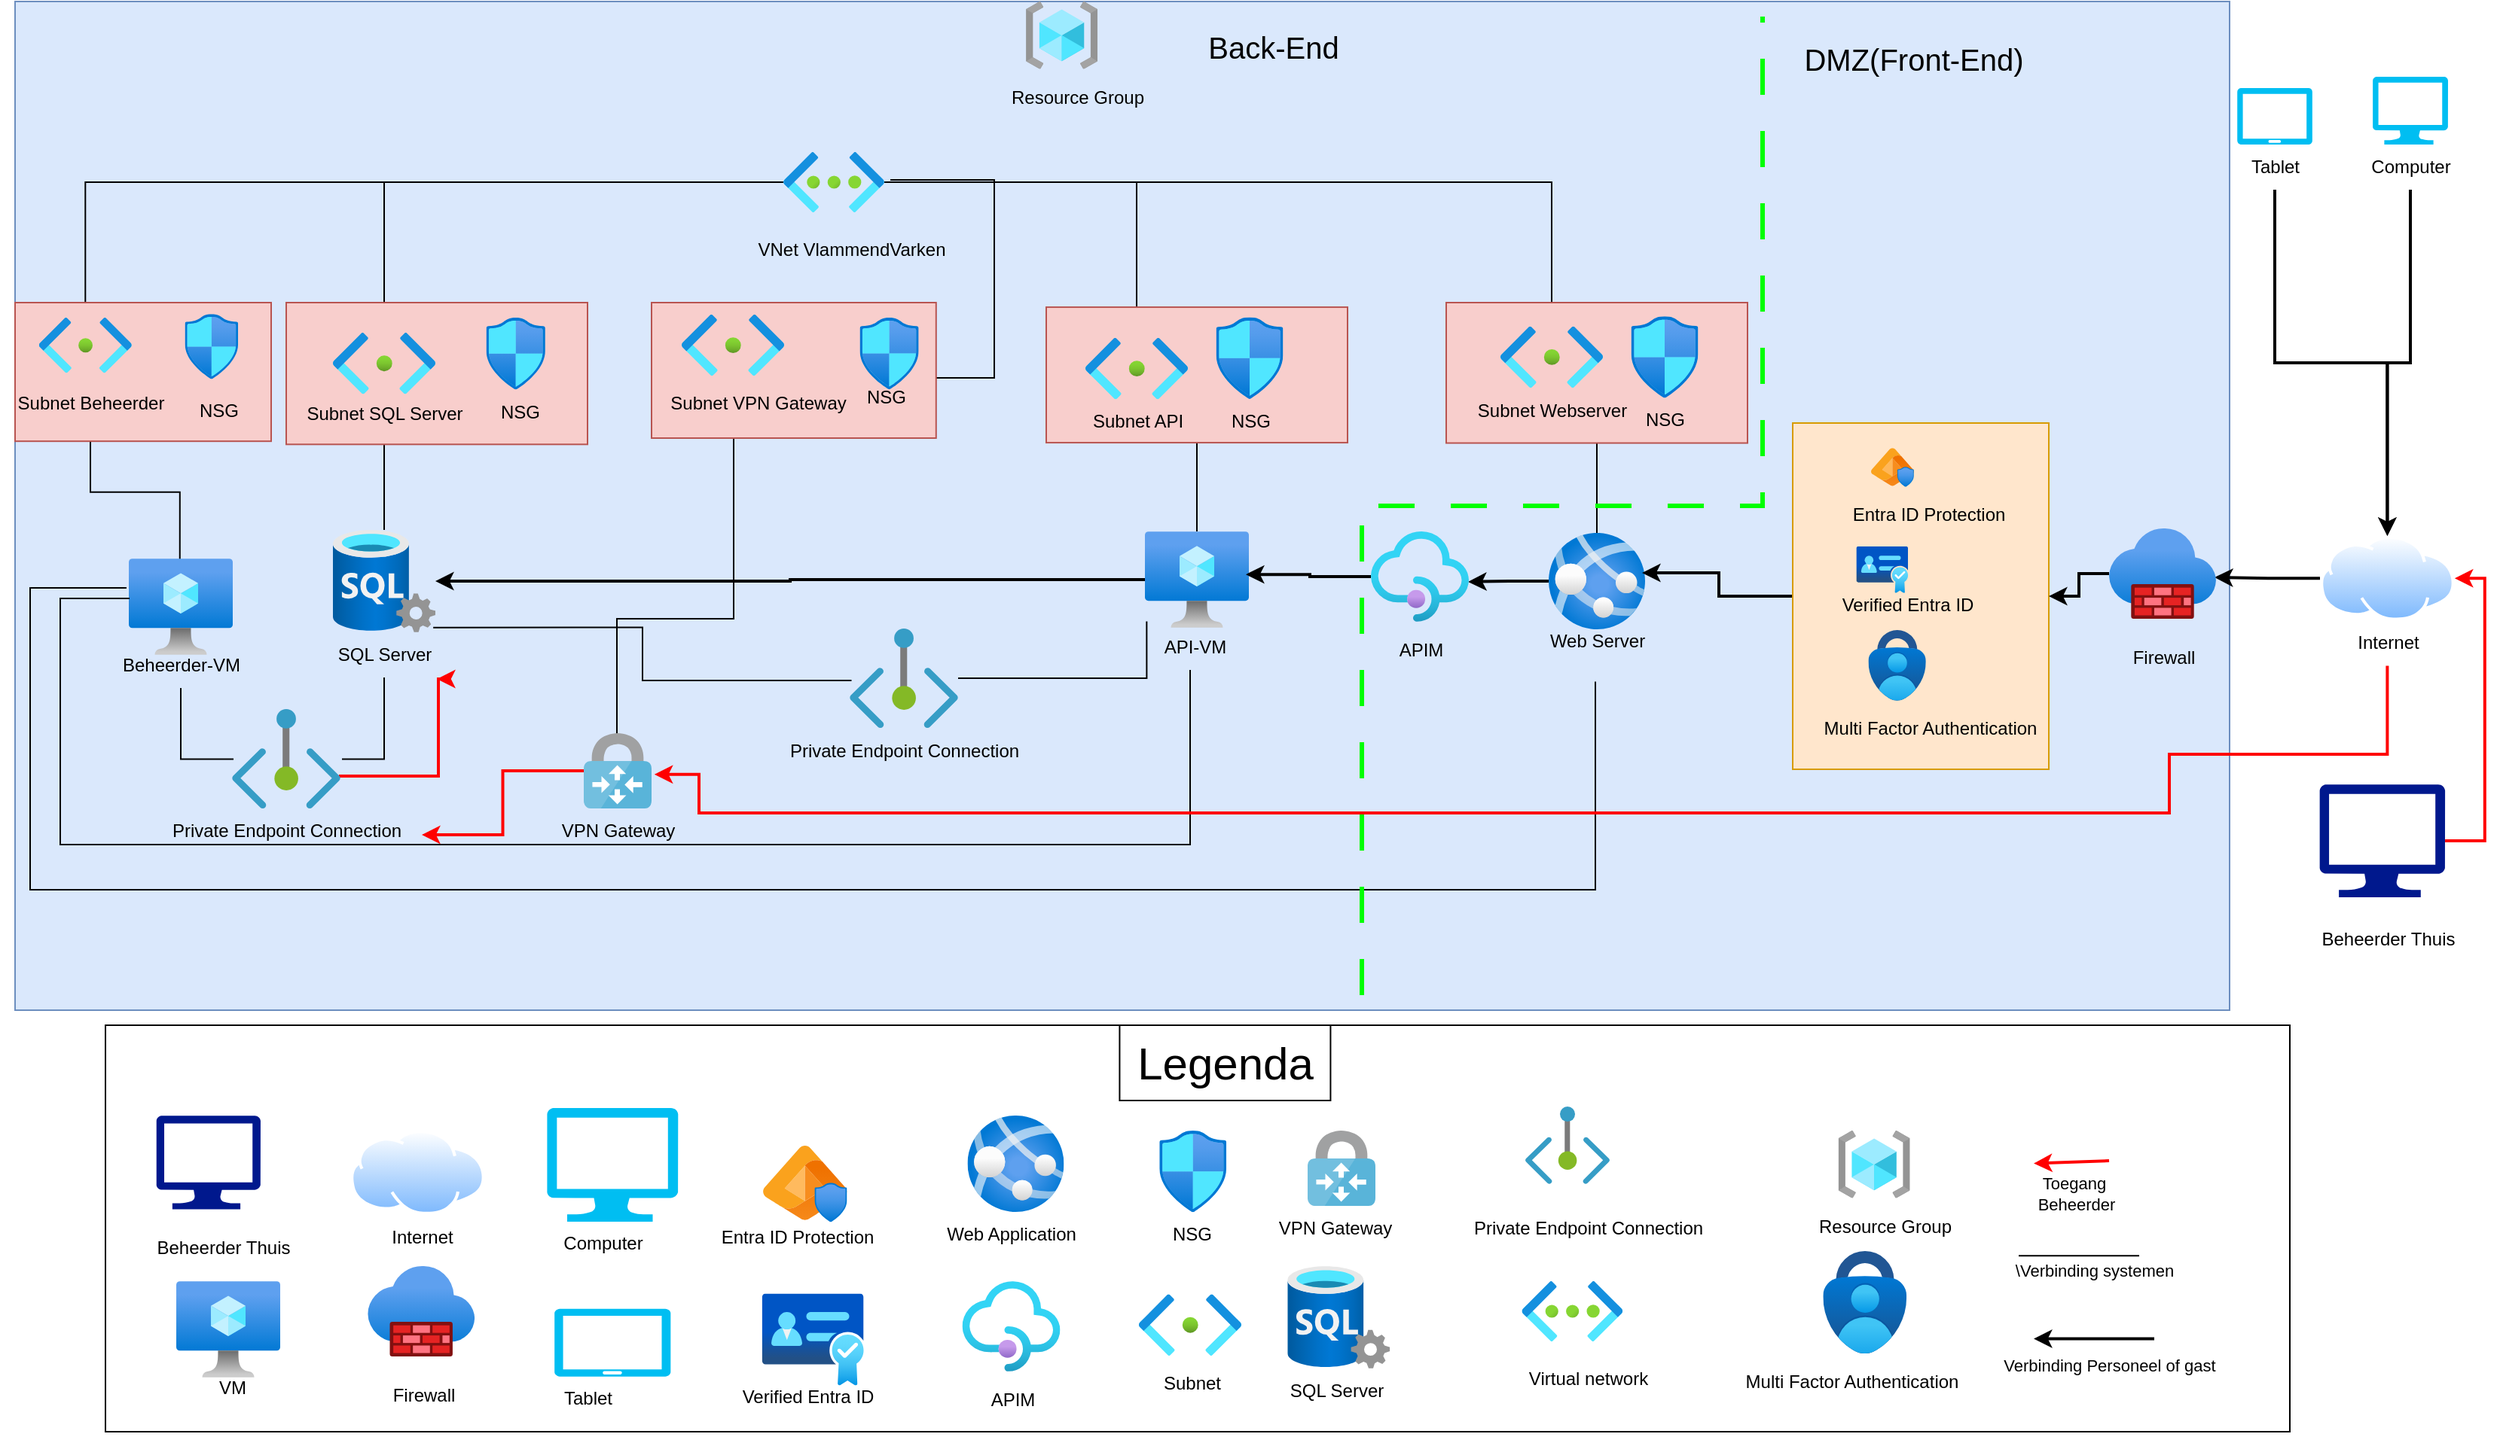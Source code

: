 <mxfile version="27.0.9">
  <diagram name="Pagina-1" id="cJoi7wfnVk4TJPtzrbIa">
    <mxGraphModel dx="3764" dy="1746" grid="1" gridSize="10" guides="1" tooltips="1" connect="1" arrows="1" fold="1" page="1" pageScale="1" pageWidth="827" pageHeight="1169" math="0" shadow="0">
      <root>
        <mxCell id="0" />
        <mxCell id="1" parent="0" />
        <mxCell id="V5TJ8pZlYPnshswrYm4_-91" value="" style="rounded=0;whiteSpace=wrap;html=1;fillColor=#dae8fc;strokeColor=#6c8ebf;" parent="1" vertex="1">
          <mxGeometry width="1470" height="670" as="geometry" />
        </mxCell>
        <mxCell id="V5TJ8pZlYPnshswrYm4_-22" value="" style="group" parent="1" vertex="1" connectable="0">
          <mxGeometry x="650" width="110" height="70" as="geometry" />
        </mxCell>
        <mxCell id="V5TJ8pZlYPnshswrYm4_-13" value="" style="image;aspect=fixed;html=1;points=[];align=center;fontSize=12;image=img/lib/azure2/general/Resource_Groups.svg;" parent="V5TJ8pZlYPnshswrYm4_-22" vertex="1">
          <mxGeometry x="21" width="47.6" height="44.8" as="geometry" />
        </mxCell>
        <mxCell id="V5TJ8pZlYPnshswrYm4_-21" value="Resource Group" style="text;html=1;align=center;verticalAlign=middle;resizable=0;points=[];autosize=1;strokeColor=none;fillColor=none;" parent="V5TJ8pZlYPnshswrYm4_-22" vertex="1">
          <mxGeometry y="49" width="110" height="30" as="geometry" />
        </mxCell>
        <mxCell id="V5TJ8pZlYPnshswrYm4_-51" value="" style="group" parent="1" vertex="1" connectable="0">
          <mxGeometry x="90" y="470" width="180" height="96" as="geometry" />
        </mxCell>
        <mxCell id="V5TJ8pZlYPnshswrYm4_-146" style="edgeStyle=orthogonalEdgeStyle;rounded=0;orthogonalLoop=1;jettySize=auto;html=1;exitX=0.986;exitY=0.674;exitDx=0;exitDy=0;exitPerimeter=0;strokeColor=#FF0000;strokeWidth=2;" parent="V5TJ8pZlYPnshswrYm4_-51" source="V5TJ8pZlYPnshswrYm4_-4" edge="1">
          <mxGeometry relative="1" as="geometry">
            <mxPoint x="190" y="-20" as="targetPoint" />
            <Array as="points">
              <mxPoint x="191" y="45" />
            </Array>
          </mxGeometry>
        </mxCell>
        <mxCell id="V5TJ8pZlYPnshswrYm4_-4" value="" style="image;aspect=fixed;html=1;points=[];align=center;fontSize=12;image=img/lib/azure2/networking/Private_Endpoint.svg;" parent="V5TJ8pZlYPnshswrYm4_-51" vertex="1">
          <mxGeometry x="54" width="72" height="66" as="geometry" />
        </mxCell>
        <mxCell id="V5TJ8pZlYPnshswrYm4_-46" value="Private Endpoint Connection" style="text;html=1;align=center;verticalAlign=middle;resizable=0;points=[];autosize=1;strokeColor=none;fillColor=none;" parent="V5TJ8pZlYPnshswrYm4_-51" vertex="1">
          <mxGeometry y="66" width="180" height="30" as="geometry" />
        </mxCell>
        <mxCell id="V5TJ8pZlYPnshswrYm4_-57" value="" style="group" parent="1" vertex="1" connectable="0">
          <mxGeometry x="1470" y="57.5" width="60" height="67.5" as="geometry" />
        </mxCell>
        <mxCell id="V5TJ8pZlYPnshswrYm4_-54" value="" style="verticalLabelPosition=bottom;html=1;verticalAlign=top;align=center;strokeColor=none;fillColor=#00BEF2;shape=mxgraph.azure.tablet;pointerEvents=1;" parent="V5TJ8pZlYPnshswrYm4_-57" vertex="1">
          <mxGeometry x="5" width="50" height="37.5" as="geometry" />
        </mxCell>
        <mxCell id="V5TJ8pZlYPnshswrYm4_-56" value="Tablet" style="text;html=1;align=center;verticalAlign=middle;resizable=0;points=[];autosize=1;strokeColor=none;fillColor=none;" parent="V5TJ8pZlYPnshswrYm4_-57" vertex="1">
          <mxGeometry y="37.5" width="60" height="30" as="geometry" />
        </mxCell>
        <mxCell id="V5TJ8pZlYPnshswrYm4_-59" value="" style="group" parent="1" vertex="1" connectable="0">
          <mxGeometry x="1550" y="50" width="80" height="75" as="geometry" />
        </mxCell>
        <mxCell id="V5TJ8pZlYPnshswrYm4_-53" value="" style="verticalLabelPosition=bottom;html=1;verticalAlign=top;align=center;strokeColor=none;fillColor=#00BEF2;shape=mxgraph.azure.computer;pointerEvents=1;" parent="V5TJ8pZlYPnshswrYm4_-59" vertex="1">
          <mxGeometry x="15" width="50" height="45" as="geometry" />
        </mxCell>
        <mxCell id="V5TJ8pZlYPnshswrYm4_-58" value="Computer" style="text;html=1;align=center;verticalAlign=middle;resizable=0;points=[];autosize=1;strokeColor=none;fillColor=none;" parent="V5TJ8pZlYPnshswrYm4_-59" vertex="1">
          <mxGeometry y="45" width="80" height="30" as="geometry" />
        </mxCell>
        <mxCell id="V5TJ8pZlYPnshswrYm4_-63" value="" style="group" parent="1" vertex="1" connectable="0">
          <mxGeometry x="1530" y="354.96" width="89.431" height="86.341" as="geometry" />
        </mxCell>
        <mxCell id="V5TJ8pZlYPnshswrYm4_-60" value="" style="image;aspect=fixed;perimeter=ellipsePerimeter;html=1;align=center;shadow=0;dashed=0;spacingTop=3;image=img/lib/active_directory/internet_cloud.svg;container=0;" parent="V5TJ8pZlYPnshswrYm4_-63" vertex="1">
          <mxGeometry width="89.431" height="56.341" as="geometry" />
        </mxCell>
        <mxCell id="V5TJ8pZlYPnshswrYm4_-61" value="Internet" style="text;html=1;align=center;verticalAlign=middle;resizable=0;points=[];autosize=1;strokeColor=none;fillColor=none;container=0;" parent="V5TJ8pZlYPnshswrYm4_-63" vertex="1">
          <mxGeometry x="14.72" y="56.341" width="60" height="30" as="geometry" />
        </mxCell>
        <mxCell id="V5TJ8pZlYPnshswrYm4_-64" style="edgeStyle=orthogonalEdgeStyle;rounded=0;orthogonalLoop=1;jettySize=auto;html=1;entryX=0.5;entryY=0;entryDx=0;entryDy=0;strokeWidth=2;" parent="1" source="V5TJ8pZlYPnshswrYm4_-56" target="V5TJ8pZlYPnshswrYm4_-60" edge="1">
          <mxGeometry relative="1" as="geometry" />
        </mxCell>
        <mxCell id="V5TJ8pZlYPnshswrYm4_-65" style="edgeStyle=orthogonalEdgeStyle;rounded=0;orthogonalLoop=1;jettySize=auto;html=1;entryX=0.5;entryY=0;entryDx=0;entryDy=0;strokeWidth=2;" parent="1" source="V5TJ8pZlYPnshswrYm4_-58" target="V5TJ8pZlYPnshswrYm4_-60" edge="1">
          <mxGeometry relative="1" as="geometry" />
        </mxCell>
        <mxCell id="V5TJ8pZlYPnshswrYm4_-73" style="edgeStyle=orthogonalEdgeStyle;rounded=0;orthogonalLoop=1;jettySize=auto;html=1;exitX=0;exitY=0.5;exitDx=0;exitDy=0;strokeWidth=2;entryX=0.986;entryY=0.542;entryDx=0;entryDy=0;entryPerimeter=0;" parent="1" source="V5TJ8pZlYPnshswrYm4_-60" target="V5TJ8pZlYPnshswrYm4_-1" edge="1">
          <mxGeometry relative="1" as="geometry">
            <mxPoint x="1450" y="381" as="targetPoint" />
          </mxGeometry>
        </mxCell>
        <mxCell id="V5TJ8pZlYPnshswrYm4_-26" value="" style="group" parent="1" vertex="1" connectable="0">
          <mxGeometry x="995" y="352.96" width="110" height="99" as="geometry" />
        </mxCell>
        <mxCell id="V5TJ8pZlYPnshswrYm4_-14" value="" style="image;aspect=fixed;html=1;points=[];align=center;fontSize=12;image=img/lib/azure2/app_services/App_Services.svg;" parent="V5TJ8pZlYPnshswrYm4_-26" vertex="1">
          <mxGeometry x="23" width="64" height="64" as="geometry" />
        </mxCell>
        <mxCell id="V5TJ8pZlYPnshswrYm4_-25" value="Web Server&lt;div&gt;&lt;br&gt;&lt;/div&gt;" style="text;html=1;align=center;verticalAlign=middle;resizable=0;points=[];autosize=1;strokeColor=none;fillColor=none;" parent="V5TJ8pZlYPnshswrYm4_-26" vertex="1">
          <mxGeometry x="10" y="59" width="90" height="40" as="geometry" />
        </mxCell>
        <mxCell id="V5TJ8pZlYPnshswrYm4_-68" style="edgeStyle=orthogonalEdgeStyle;rounded=0;orthogonalLoop=1;jettySize=auto;html=1;endArrow=none;startFill=0;exitX=0.5;exitY=1;exitDx=0;exitDy=0;" parent="1" source="V5TJ8pZlYPnshswrYm4_-112" target="V5TJ8pZlYPnshswrYm4_-14" edge="1">
          <mxGeometry relative="1" as="geometry" />
        </mxCell>
        <mxCell id="V5TJ8pZlYPnshswrYm4_-71" style="edgeStyle=orthogonalEdgeStyle;rounded=0;orthogonalLoop=1;jettySize=auto;html=1;strokeWidth=2;entryX=0.993;entryY=0.558;entryDx=0;entryDy=0;entryPerimeter=0;" parent="1" source="V5TJ8pZlYPnshswrYm4_-14" target="V5TJ8pZlYPnshswrYm4_-10" edge="1">
          <mxGeometry relative="1" as="geometry">
            <mxPoint x="1020" y="384" as="targetPoint" />
          </mxGeometry>
        </mxCell>
        <mxCell id="V5TJ8pZlYPnshswrYm4_-67" style="rounded=0;orthogonalLoop=1;jettySize=auto;html=1;edgeStyle=orthogonalEdgeStyle;endArrow=none;startFill=0;" parent="1" source="V5TJ8pZlYPnshswrYm4_-2" target="V5TJ8pZlYPnshswrYm4_-37" edge="1">
          <mxGeometry relative="1" as="geometry" />
        </mxCell>
        <mxCell id="V5TJ8pZlYPnshswrYm4_-30" value="" style="group" parent="1" vertex="1" connectable="0">
          <mxGeometry x="900" y="351.96" width="65" height="94" as="geometry" />
        </mxCell>
        <mxCell id="V5TJ8pZlYPnshswrYm4_-10" value="" style="image;aspect=fixed;html=1;points=[];align=center;fontSize=12;image=img/lib/azure2/app_services/API_Management_Services.svg;" parent="V5TJ8pZlYPnshswrYm4_-30" vertex="1">
          <mxGeometry width="65" height="60" as="geometry" />
        </mxCell>
        <mxCell id="V5TJ8pZlYPnshswrYm4_-29" value="APIM" style="text;html=1;align=center;verticalAlign=middle;resizable=0;points=[];autosize=1;strokeColor=none;fillColor=none;" parent="V5TJ8pZlYPnshswrYm4_-30" vertex="1">
          <mxGeometry x="7.5" y="64" width="50" height="30" as="geometry" />
        </mxCell>
        <mxCell id="V5TJ8pZlYPnshswrYm4_-24" value="" style="group" parent="1" vertex="1" connectable="0">
          <mxGeometry x="750" y="351.96" width="69" height="92" as="geometry" />
        </mxCell>
        <mxCell id="V5TJ8pZlYPnshswrYm4_-12" value="" style="image;aspect=fixed;html=1;points=[];align=center;fontSize=12;image=img/lib/azure2/compute/Virtual_Machine.svg;" parent="V5TJ8pZlYPnshswrYm4_-24" vertex="1">
          <mxGeometry width="69" height="64" as="geometry" />
        </mxCell>
        <mxCell id="V5TJ8pZlYPnshswrYm4_-23" value="API-VM" style="text;html=1;align=center;verticalAlign=middle;resizable=0;points=[];autosize=1;strokeColor=none;fillColor=none;" parent="V5TJ8pZlYPnshswrYm4_-24" vertex="1">
          <mxGeometry x="3" y="62" width="60" height="30" as="geometry" />
        </mxCell>
        <mxCell id="V5TJ8pZlYPnshswrYm4_-20" value="" style="group" parent="1" vertex="1" connectable="0">
          <mxGeometry x="480" y="100.0" width="150" height="80" as="geometry" />
        </mxCell>
        <mxCell id="V5TJ8pZlYPnshswrYm4_-2" value="" style="image;aspect=fixed;html=1;points=[];align=center;fontSize=12;image=img/lib/azure2/networking/Virtual_Networks.svg;" parent="V5TJ8pZlYPnshswrYm4_-20" vertex="1">
          <mxGeometry x="30" width="67" height="40" as="geometry" />
        </mxCell>
        <mxCell id="V5TJ8pZlYPnshswrYm4_-141" style="edgeStyle=orthogonalEdgeStyle;rounded=0;orthogonalLoop=1;jettySize=auto;html=1;exitX=1.06;exitY=0.462;exitDx=0;exitDy=0;exitPerimeter=0;endArrow=none;startFill=0;" parent="V5TJ8pZlYPnshswrYm4_-20" source="V5TJ8pZlYPnshswrYm4_-2" edge="1">
          <mxGeometry relative="1" as="geometry">
            <mxPoint x="130" y="150.0" as="targetPoint" />
            <Array as="points">
              <mxPoint x="170" y="19" />
              <mxPoint x="170" y="150" />
            </Array>
          </mxGeometry>
        </mxCell>
        <mxCell id="V5TJ8pZlYPnshswrYm4_-19" value="VNet VlammendVarken" style="text;html=1;align=center;verticalAlign=middle;resizable=0;points=[];autosize=1;strokeColor=none;fillColor=none;" parent="V5TJ8pZlYPnshswrYm4_-20" vertex="1">
          <mxGeometry y="50" width="150" height="30" as="geometry" />
        </mxCell>
        <mxCell id="V5TJ8pZlYPnshswrYm4_-66" style="edgeStyle=orthogonalEdgeStyle;rounded=0;orthogonalLoop=1;jettySize=auto;html=1;endArrow=none;startFill=0;entryX=0.5;entryY=0.063;entryDx=0;entryDy=0;entryPerimeter=0;" parent="1" source="V5TJ8pZlYPnshswrYm4_-2" target="V5TJ8pZlYPnshswrYm4_-3" edge="1">
          <mxGeometry relative="1" as="geometry" />
        </mxCell>
        <mxCell id="V5TJ8pZlYPnshswrYm4_-70" style="edgeStyle=orthogonalEdgeStyle;rounded=0;orthogonalLoop=1;jettySize=auto;html=1;endArrow=none;startFill=0;exitX=0.5;exitY=1;exitDx=0;exitDy=0;" parent="1" source="V5TJ8pZlYPnshswrYm4_-110" target="V5TJ8pZlYPnshswrYm4_-12" edge="1">
          <mxGeometry relative="1" as="geometry">
            <mxPoint x="720" y="310" as="sourcePoint" />
          </mxGeometry>
        </mxCell>
        <mxCell id="V5TJ8pZlYPnshswrYm4_-72" style="edgeStyle=orthogonalEdgeStyle;rounded=0;orthogonalLoop=1;jettySize=auto;html=1;entryX=0.971;entryY=0.447;entryDx=0;entryDy=0;entryPerimeter=0;strokeWidth=2;" parent="1" source="V5TJ8pZlYPnshswrYm4_-10" target="V5TJ8pZlYPnshswrYm4_-12" edge="1">
          <mxGeometry relative="1" as="geometry" />
        </mxCell>
        <mxCell id="V5TJ8pZlYPnshswrYm4_-80" style="edgeStyle=orthogonalEdgeStyle;rounded=0;orthogonalLoop=1;jettySize=auto;html=1;endArrow=none;startFill=0;" parent="1" source="V5TJ8pZlYPnshswrYm4_-2" target="V5TJ8pZlYPnshswrYm4_-77" edge="1">
          <mxGeometry relative="1" as="geometry" />
        </mxCell>
        <mxCell id="V5TJ8pZlYPnshswrYm4_-81" style="edgeStyle=orthogonalEdgeStyle;rounded=0;orthogonalLoop=1;jettySize=auto;html=1;endArrow=none;startFill=0;" parent="1" source="V5TJ8pZlYPnshswrYm4_-2" target="V5TJ8pZlYPnshswrYm4_-36" edge="1">
          <mxGeometry relative="1" as="geometry" />
        </mxCell>
        <mxCell id="V5TJ8pZlYPnshswrYm4_-82" value="" style="edgeStyle=orthogonalEdgeStyle;rounded=0;orthogonalLoop=1;jettySize=auto;html=1;entryX=0.491;entryY=0.022;entryDx=0;entryDy=0;entryPerimeter=0;endArrow=none;startFill=0;" parent="1" source="V5TJ8pZlYPnshswrYm4_-35" target="V5TJ8pZlYPnshswrYm4_-11" edge="1">
          <mxGeometry relative="1" as="geometry" />
        </mxCell>
        <mxCell id="V5TJ8pZlYPnshswrYm4_-83" value="" style="group" parent="1" vertex="1" connectable="0">
          <mxGeometry x="60" y="370.004" width="100" height="86.031" as="geometry" />
        </mxCell>
        <mxCell id="V5TJ8pZlYPnshswrYm4_-11" value="" style="image;aspect=fixed;html=1;points=[];align=center;fontSize=12;image=img/lib/azure2/compute/Virtual_Machine.svg;movable=1;resizable=1;rotatable=1;deletable=1;editable=1;locked=0;connectable=1;" parent="V5TJ8pZlYPnshswrYm4_-83" vertex="1">
          <mxGeometry x="15.5" width="69" height="64" as="geometry" />
        </mxCell>
        <mxCell id="V5TJ8pZlYPnshswrYm4_-27" value="Beheerder-VM" style="text;html=1;align=center;verticalAlign=middle;resizable=0;points=[];autosize=1;strokeColor=none;fillColor=none;" parent="V5TJ8pZlYPnshswrYm4_-83" vertex="1">
          <mxGeometry y="56.031" width="100" height="30" as="geometry" />
        </mxCell>
        <mxCell id="V5TJ8pZlYPnshswrYm4_-84" value="" style="edgeStyle=orthogonalEdgeStyle;rounded=0;orthogonalLoop=1;jettySize=auto;html=1;endArrow=none;startFill=0;exitX=0.5;exitY=0.97;exitDx=0;exitDy=0;exitPerimeter=0;" parent="1" source="V5TJ8pZlYPnshswrYm4_-77" target="V5TJ8pZlYPnshswrYm4_-41" edge="1">
          <mxGeometry relative="1" as="geometry" />
        </mxCell>
        <mxCell id="V5TJ8pZlYPnshswrYm4_-86" value="" style="group" parent="1" vertex="1" connectable="0">
          <mxGeometry x="200" y="350.96" width="90" height="98" as="geometry" />
        </mxCell>
        <mxCell id="V5TJ8pZlYPnshswrYm4_-41" value="" style="image;aspect=fixed;html=1;points=[];align=center;fontSize=12;image=img/lib/azure2/databases/SQL_Server.svg;" parent="V5TJ8pZlYPnshswrYm4_-86" vertex="1">
          <mxGeometry x="11" width="68" height="68" as="geometry" />
        </mxCell>
        <mxCell id="V5TJ8pZlYPnshswrYm4_-85" value="SQL Server" style="text;html=1;align=center;verticalAlign=middle;resizable=0;points=[];autosize=1;strokeColor=none;fillColor=none;" parent="V5TJ8pZlYPnshswrYm4_-86" vertex="1">
          <mxGeometry y="68" width="90" height="30" as="geometry" />
        </mxCell>
        <mxCell id="V5TJ8pZlYPnshswrYm4_-87" value="" style="edgeStyle=orthogonalEdgeStyle;rounded=0;orthogonalLoop=1;jettySize=auto;html=1;entryX=0.014;entryY=0.503;entryDx=0;entryDy=0;entryPerimeter=0;endArrow=none;startFill=0;" parent="1" source="V5TJ8pZlYPnshswrYm4_-27" target="V5TJ8pZlYPnshswrYm4_-4" edge="1">
          <mxGeometry relative="1" as="geometry" />
        </mxCell>
        <mxCell id="V5TJ8pZlYPnshswrYm4_-88" value="" style="edgeStyle=orthogonalEdgeStyle;rounded=0;orthogonalLoop=1;jettySize=auto;html=1;entryX=1.014;entryY=0.503;entryDx=0;entryDy=0;entryPerimeter=0;endArrow=none;startFill=0;" parent="1" source="V5TJ8pZlYPnshswrYm4_-85" target="V5TJ8pZlYPnshswrYm4_-4" edge="1">
          <mxGeometry relative="1" as="geometry" />
        </mxCell>
        <mxCell id="V5TJ8pZlYPnshswrYm4_-89" style="edgeStyle=orthogonalEdgeStyle;rounded=0;orthogonalLoop=1;jettySize=auto;html=1;exitX=0.007;exitY=0.414;exitDx=0;exitDy=0;exitPerimeter=0;endArrow=none;startFill=0;" parent="1" source="V5TJ8pZlYPnshswrYm4_-11" target="V5TJ8pZlYPnshswrYm4_-23" edge="1">
          <mxGeometry relative="1" as="geometry">
            <mxPoint x="74.189" y="352.962" as="sourcePoint" />
            <mxPoint x="600" y="410.75" as="targetPoint" />
            <Array as="points">
              <mxPoint x="30" y="397" />
              <mxPoint x="30" y="560" />
              <mxPoint x="780" y="560" />
            </Array>
          </mxGeometry>
        </mxCell>
        <mxCell id="V5TJ8pZlYPnshswrYm4_-90" style="edgeStyle=orthogonalEdgeStyle;rounded=0;orthogonalLoop=1;jettySize=auto;html=1;entryX=0.489;entryY=0.995;entryDx=0;entryDy=0;entryPerimeter=0;endArrow=none;startFill=0;exitX=-0.022;exitY=0.305;exitDx=0;exitDy=0;exitPerimeter=0;" parent="1" source="V5TJ8pZlYPnshswrYm4_-11" target="V5TJ8pZlYPnshswrYm4_-25" edge="1">
          <mxGeometry relative="1" as="geometry">
            <mxPoint x="70" y="350" as="sourcePoint" />
            <Array as="points">
              <mxPoint x="10" y="389" />
              <mxPoint x="10" y="590" />
              <mxPoint x="1049" y="590" />
            </Array>
          </mxGeometry>
        </mxCell>
        <mxCell id="V5TJ8pZlYPnshswrYm4_-34" value="" style="group" parent="1" vertex="1" connectable="0">
          <mxGeometry x="1390" y="350" width="80" height="105.96" as="geometry" />
        </mxCell>
        <mxCell id="V5TJ8pZlYPnshswrYm4_-1" value="" style="image;aspect=fixed;html=1;points=[];align=center;fontSize=12;image=img/lib/azure2/networking/Firewalls.svg;" parent="V5TJ8pZlYPnshswrYm4_-34" vertex="1">
          <mxGeometry width="71" height="60" as="geometry" />
        </mxCell>
        <mxCell id="V5TJ8pZlYPnshswrYm4_-33" value="Firewall" style="text;html=1;align=center;verticalAlign=middle;resizable=0;points=[];autosize=1;strokeColor=none;fillColor=none;" parent="V5TJ8pZlYPnshswrYm4_-34" vertex="1">
          <mxGeometry x="6.197" y="71.028" width="60" height="30" as="geometry" />
        </mxCell>
        <mxCell id="V5TJ8pZlYPnshswrYm4_-98" style="edgeStyle=orthogonalEdgeStyle;rounded=0;orthogonalLoop=1;jettySize=auto;html=1;strokeWidth=2;" parent="1" source="V5TJ8pZlYPnshswrYm4_-12" target="V5TJ8pZlYPnshswrYm4_-41" edge="1">
          <mxGeometry relative="1" as="geometry" />
        </mxCell>
        <mxCell id="V5TJ8pZlYPnshswrYm4_-99" style="edgeStyle=orthogonalEdgeStyle;rounded=0;orthogonalLoop=1;jettySize=auto;html=1;entryX=0.969;entryY=0.415;entryDx=0;entryDy=0;entryPerimeter=0;strokeWidth=2;exitX=0;exitY=0.5;exitDx=0;exitDy=0;" parent="1" source="V5TJ8pZlYPnshswrYm4_-75" target="V5TJ8pZlYPnshswrYm4_-14" edge="1">
          <mxGeometry relative="1" as="geometry" />
        </mxCell>
        <mxCell id="V5TJ8pZlYPnshswrYm4_-109" value="" style="rounded=0;whiteSpace=wrap;html=1;fillColor=#f8cecc;strokeColor=#b85450;" parent="1" vertex="1">
          <mxGeometry x="180" y="200" width="200" height="94.17" as="geometry" />
        </mxCell>
        <mxCell id="V5TJ8pZlYPnshswrYm4_-103" value="" style="group" parent="1" vertex="1" connectable="0">
          <mxGeometry x="310" y="210" width="50" height="74.17" as="geometry" />
        </mxCell>
        <mxCell id="V5TJ8pZlYPnshswrYm4_-104" value="" style="image;aspect=fixed;html=1;points=[];align=center;fontSize=12;image=img/lib/azure2/networking/Network_Security_Groups.svg;" parent="V5TJ8pZlYPnshswrYm4_-103" vertex="1">
          <mxGeometry x="2.697" width="39.313" height="47.737" as="geometry" />
        </mxCell>
        <mxCell id="V5TJ8pZlYPnshswrYm4_-105" value="NSG" style="text;html=1;align=center;verticalAlign=middle;resizable=0;points=[];autosize=1;strokeColor=none;fillColor=none;" parent="V5TJ8pZlYPnshswrYm4_-103" vertex="1">
          <mxGeometry y="47.734" width="50" height="30" as="geometry" />
        </mxCell>
        <mxCell id="V5TJ8pZlYPnshswrYm4_-79" value="" style="group" parent="1" vertex="1" connectable="0">
          <mxGeometry x="180" y="220" width="130" height="80.72" as="geometry" />
        </mxCell>
        <mxCell id="V5TJ8pZlYPnshswrYm4_-77" value="" style="image;aspect=fixed;html=1;points=[];align=center;fontSize=12;image=img/lib/azure2/networking/Subnet.svg;" parent="V5TJ8pZlYPnshswrYm4_-79" vertex="1">
          <mxGeometry x="31" width="68" height="40.72" as="geometry" />
        </mxCell>
        <mxCell id="V5TJ8pZlYPnshswrYm4_-78" value="Subnet SQL Server&lt;div&gt;&lt;br&gt;&lt;/div&gt;" style="text;html=1;align=center;verticalAlign=middle;resizable=0;points=[];autosize=1;strokeColor=none;fillColor=none;" parent="V5TJ8pZlYPnshswrYm4_-79" vertex="1">
          <mxGeometry y="40.72" width="130" height="40" as="geometry" />
        </mxCell>
        <mxCell id="V5TJ8pZlYPnshswrYm4_-115" value="" style="group" parent="1" vertex="1" connectable="0">
          <mxGeometry x="1160" y="282.5" width="175" height="230" as="geometry" />
        </mxCell>
        <mxCell id="cL_ENnGvwndegIb7k_6S-76" value="" style="group" parent="V5TJ8pZlYPnshswrYm4_-115" vertex="1" connectable="0">
          <mxGeometry x="20" y="-2.5" width="170" height="230" as="geometry" />
        </mxCell>
        <mxCell id="V5TJ8pZlYPnshswrYm4_-75" value="" style="rounded=0;whiteSpace=wrap;html=1;fillColor=#ffe6cc;strokeColor=#d79b00;" parent="cL_ENnGvwndegIb7k_6S-76" vertex="1">
          <mxGeometry width="170" height="230" as="geometry" />
        </mxCell>
        <mxCell id="V5TJ8pZlYPnshswrYm4_-48" value="" style="group" parent="cL_ENnGvwndegIb7k_6S-76" vertex="1" connectable="0">
          <mxGeometry x="21" y="81.902" width="110" height="39.554" as="geometry" />
        </mxCell>
        <mxCell id="V5TJ8pZlYPnshswrYm4_-15" value="" style="image;aspect=fixed;html=1;points=[];align=center;fontSize=12;image=img/lib/azure2/identity/Entra_Verified_ID.svg;" parent="V5TJ8pZlYPnshswrYm4_-48" vertex="1">
          <mxGeometry x="21" width="34.895" height="31.015" as="geometry" />
        </mxCell>
        <mxCell id="V5TJ8pZlYPnshswrYm4_-47" value="Verified Entra ID" style="text;html=1;align=center;verticalAlign=middle;resizable=0;points=[];autosize=1;strokeColor=none;fillColor=none;" parent="V5TJ8pZlYPnshswrYm4_-48" vertex="1">
          <mxGeometry y="24.159" width="110" height="30" as="geometry" />
        </mxCell>
        <mxCell id="V5TJ8pZlYPnshswrYm4_-18" value="" style="group" parent="cL_ENnGvwndegIb7k_6S-76" vertex="1" connectable="0">
          <mxGeometry x="30" y="16.585" width="100" height="44.624" as="geometry" />
        </mxCell>
        <mxCell id="V5TJ8pZlYPnshswrYm4_-16" value="" style="image;aspect=fixed;html=1;points=[];align=center;fontSize=12;image=img/lib/azure2/identity/Entra_ID_Protection.svg;" parent="V5TJ8pZlYPnshswrYm4_-18" vertex="1">
          <mxGeometry x="21.667" width="29.079" height="25.846" as="geometry" />
        </mxCell>
        <mxCell id="V5TJ8pZlYPnshswrYm4_-17" value="Entra ID Protection" style="text;html=1;align=center;verticalAlign=middle;resizable=0;points=[];autosize=1;strokeColor=none;fillColor=none;" parent="V5TJ8pZlYPnshswrYm4_-18" vertex="1">
          <mxGeometry y="29.749" width="120" height="30" as="geometry" />
        </mxCell>
        <mxCell id="cL_ENnGvwndegIb7k_6S-73" value="" style="group" parent="cL_ENnGvwndegIb7k_6S-76" vertex="1" connectable="0">
          <mxGeometry x="11" y="137.5" width="120" height="71.99" as="geometry" />
        </mxCell>
        <mxCell id="cL_ENnGvwndegIb7k_6S-74" value="" style="image;aspect=fixed;html=1;points=[];align=center;fontSize=12;image=img/lib/azure2/security/Multifactor_Authentication.svg;" parent="cL_ENnGvwndegIb7k_6S-73" vertex="1">
          <mxGeometry x="39.225" width="38.174" height="46.856" as="geometry" />
        </mxCell>
        <mxCell id="cL_ENnGvwndegIb7k_6S-75" value="Multi Factor Authentication" style="text;html=1;align=center;verticalAlign=middle;resizable=0;points=[];autosize=1;strokeColor=none;fillColor=none;" parent="cL_ENnGvwndegIb7k_6S-73" vertex="1">
          <mxGeometry y="50.814" width="160" height="30" as="geometry" />
        </mxCell>
        <mxCell id="V5TJ8pZlYPnshswrYm4_-120" value="" style="edgeStyle=orthogonalEdgeStyle;rounded=0;orthogonalLoop=1;jettySize=auto;html=1;entryX=1;entryY=0.5;entryDx=0;entryDy=0;strokeWidth=2;" parent="1" source="V5TJ8pZlYPnshswrYm4_-1" target="V5TJ8pZlYPnshswrYm4_-75" edge="1">
          <mxGeometry relative="1" as="geometry" />
        </mxCell>
        <mxCell id="V5TJ8pZlYPnshswrYm4_-123" value="" style="group" parent="1" vertex="1" connectable="0">
          <mxGeometry x="1519.72" y="520" width="110" height="118" as="geometry" />
        </mxCell>
        <mxCell id="V5TJ8pZlYPnshswrYm4_-121" value="" style="sketch=0;aspect=fixed;pointerEvents=1;shadow=0;dashed=0;html=1;strokeColor=none;labelPosition=center;verticalLabelPosition=bottom;verticalAlign=top;align=center;fillColor=#00188D;shape=mxgraph.azure.computer" parent="V5TJ8pZlYPnshswrYm4_-123" vertex="1">
          <mxGeometry x="10" width="83.33" height="75" as="geometry" />
        </mxCell>
        <mxCell id="V5TJ8pZlYPnshswrYm4_-122" value="Beheerder Thuis" style="text;html=1;align=center;verticalAlign=middle;resizable=0;points=[];autosize=1;strokeColor=none;fillColor=none;" parent="V5TJ8pZlYPnshswrYm4_-123" vertex="1">
          <mxGeometry y="88" width="110" height="30" as="geometry" />
        </mxCell>
        <mxCell id="V5TJ8pZlYPnshswrYm4_-137" value="" style="group" parent="1" vertex="1" connectable="0">
          <mxGeometry x="684.5" y="203.04" width="200" height="91.13" as="geometry" />
        </mxCell>
        <mxCell id="V5TJ8pZlYPnshswrYm4_-139" value="" style="group" parent="V5TJ8pZlYPnshswrYm4_-137" vertex="1" connectable="0">
          <mxGeometry width="200" height="91.13" as="geometry" />
        </mxCell>
        <mxCell id="V5TJ8pZlYPnshswrYm4_-110" value="" style="rounded=0;whiteSpace=wrap;html=1;fillColor=#f8cecc;strokeColor=#b85450;" parent="V5TJ8pZlYPnshswrYm4_-139" vertex="1">
          <mxGeometry width="200" height="90" as="geometry" />
        </mxCell>
        <mxCell id="V5TJ8pZlYPnshswrYm4_-40" value="" style="group" parent="V5TJ8pZlYPnshswrYm4_-139" vertex="1" connectable="0">
          <mxGeometry x="20" y="20.41" width="80" height="70.72" as="geometry" />
        </mxCell>
        <mxCell id="V5TJ8pZlYPnshswrYm4_-3" value="" style="image;aspect=fixed;html=1;points=[];align=center;fontSize=12;image=img/lib/azure2/networking/Subnet.svg;" parent="V5TJ8pZlYPnshswrYm4_-40" vertex="1">
          <mxGeometry x="6" width="68" height="40.72" as="geometry" />
        </mxCell>
        <mxCell id="V5TJ8pZlYPnshswrYm4_-39" value="Subnet API" style="text;html=1;align=center;verticalAlign=middle;resizable=0;points=[];autosize=1;strokeColor=none;fillColor=none;" parent="V5TJ8pZlYPnshswrYm4_-40" vertex="1">
          <mxGeometry y="40.72" width="80" height="30" as="geometry" />
        </mxCell>
        <mxCell id="V5TJ8pZlYPnshswrYm4_-100" value="" style="group" parent="V5TJ8pZlYPnshswrYm4_-139" vertex="1" connectable="0">
          <mxGeometry x="110" y="6.73" width="50" height="84.17" as="geometry" />
        </mxCell>
        <mxCell id="V5TJ8pZlYPnshswrYm4_-101" value="" style="image;aspect=fixed;html=1;points=[];align=center;fontSize=12;image=img/lib/azure2/networking/Network_Security_Groups.svg;" parent="V5TJ8pZlYPnshswrYm4_-100" vertex="1">
          <mxGeometry x="2.697" width="44.613" height="54.173" as="geometry" />
        </mxCell>
        <mxCell id="V5TJ8pZlYPnshswrYm4_-102" value="NSG" style="text;html=1;align=center;verticalAlign=middle;resizable=0;points=[];autosize=1;strokeColor=none;fillColor=none;" parent="V5TJ8pZlYPnshswrYm4_-100" vertex="1">
          <mxGeometry y="54.17" width="50" height="30" as="geometry" />
        </mxCell>
        <mxCell id="V5TJ8pZlYPnshswrYm4_-138" value="" style="group" parent="1" vertex="1" connectable="0">
          <mxGeometry x="950" y="200" width="200" height="93.28" as="geometry" />
        </mxCell>
        <mxCell id="V5TJ8pZlYPnshswrYm4_-112" value="" style="rounded=0;whiteSpace=wrap;html=1;fillColor=#f8cecc;strokeColor=#b85450;" parent="V5TJ8pZlYPnshswrYm4_-138" vertex="1">
          <mxGeometry width="200" height="93.28" as="geometry" />
        </mxCell>
        <mxCell id="V5TJ8pZlYPnshswrYm4_-45" value="" style="group" parent="V5TJ8pZlYPnshswrYm4_-138" vertex="1" connectable="0">
          <mxGeometry x="10" y="15.83" width="120" height="70.72" as="geometry" />
        </mxCell>
        <mxCell id="V5TJ8pZlYPnshswrYm4_-37" value="" style="image;aspect=fixed;html=1;points=[];align=center;fontSize=12;image=img/lib/azure2/networking/Subnet.svg;" parent="V5TJ8pZlYPnshswrYm4_-45" vertex="1">
          <mxGeometry x="26" width="68" height="40.72" as="geometry" />
        </mxCell>
        <mxCell id="V5TJ8pZlYPnshswrYm4_-44" value="Subnet Webserver" style="text;html=1;align=center;verticalAlign=middle;resizable=0;points=[];autosize=1;strokeColor=none;fillColor=none;" parent="V5TJ8pZlYPnshswrYm4_-45" vertex="1">
          <mxGeometry y="40.72" width="120" height="30" as="geometry" />
        </mxCell>
        <mxCell id="V5TJ8pZlYPnshswrYm4_-97" value="" style="group" parent="V5TJ8pZlYPnshswrYm4_-138" vertex="1" connectable="0">
          <mxGeometry x="120.0" y="9.11" width="50" height="84.17" as="geometry" />
        </mxCell>
        <mxCell id="V5TJ8pZlYPnshswrYm4_-5" value="" style="image;aspect=fixed;html=1;points=[];align=center;fontSize=12;image=img/lib/azure2/networking/Network_Security_Groups.svg;" parent="V5TJ8pZlYPnshswrYm4_-97" vertex="1">
          <mxGeometry x="2.697" width="44.613" height="54.173" as="geometry" />
        </mxCell>
        <mxCell id="V5TJ8pZlYPnshswrYm4_-95" value="NSG" style="text;html=1;align=center;verticalAlign=middle;resizable=0;points=[];autosize=1;strokeColor=none;fillColor=none;" parent="V5TJ8pZlYPnshswrYm4_-97" vertex="1">
          <mxGeometry y="54.17" width="50" height="30" as="geometry" />
        </mxCell>
        <mxCell id="V5TJ8pZlYPnshswrYm4_-142" style="edgeStyle=orthogonalEdgeStyle;rounded=0;orthogonalLoop=1;jettySize=auto;html=1;strokeWidth=2;strokeColor=#FF0000;entryX=1;entryY=0.5;entryDx=0;entryDy=0;exitX=1;exitY=0.5;exitDx=0;exitDy=0;exitPerimeter=0;" parent="1" source="V5TJ8pZlYPnshswrYm4_-121" target="V5TJ8pZlYPnshswrYm4_-60" edge="1">
          <mxGeometry relative="1" as="geometry" />
        </mxCell>
        <mxCell id="V5TJ8pZlYPnshswrYm4_-144" style="edgeStyle=orthogonalEdgeStyle;rounded=0;orthogonalLoop=1;jettySize=auto;html=1;strokeColor=#FF0000;strokeWidth=2;entryX=1.042;entryY=0.548;entryDx=0;entryDy=0;entryPerimeter=0;" parent="1" source="V5TJ8pZlYPnshswrYm4_-61" target="V5TJ8pZlYPnshswrYm4_-147" edge="1">
          <mxGeometry relative="1" as="geometry">
            <mxPoint x="1425" y="450" as="sourcePoint" />
            <mxPoint x="551" y="490" as="targetPoint" />
            <Array as="points">
              <mxPoint x="1575" y="500" />
              <mxPoint x="1430" y="500" />
              <mxPoint x="1430" y="539" />
              <mxPoint x="454" y="539" />
            </Array>
          </mxGeometry>
        </mxCell>
        <mxCell id="V5TJ8pZlYPnshswrYm4_-148" style="edgeStyle=orthogonalEdgeStyle;rounded=0;orthogonalLoop=1;jettySize=auto;html=1;entryX=0.489;entryY=0.03;entryDx=0;entryDy=0;entryPerimeter=0;endArrow=none;startFill=0;exitX=0.25;exitY=1;exitDx=0;exitDy=0;" parent="1" source="V5TJ8pZlYPnshswrYm4_-129" target="V5TJ8pZlYPnshswrYm4_-147" edge="1">
          <mxGeometry relative="1" as="geometry">
            <Array as="points">
              <mxPoint x="477" y="410" />
              <mxPoint x="400" y="410" />
            </Array>
          </mxGeometry>
        </mxCell>
        <mxCell id="V5TJ8pZlYPnshswrYm4_-149" style="edgeStyle=orthogonalEdgeStyle;rounded=0;orthogonalLoop=1;jettySize=auto;html=1;entryX=1;entryY=0.583;entryDx=0;entryDy=0;entryPerimeter=0;strokeColor=#FF0000;strokeWidth=2;" parent="1" source="V5TJ8pZlYPnshswrYm4_-147" target="V5TJ8pZlYPnshswrYm4_-46" edge="1">
          <mxGeometry relative="1" as="geometry" />
        </mxCell>
        <mxCell id="V5TJ8pZlYPnshswrYm4_-151" value="" style="group" parent="1" vertex="1" connectable="0">
          <mxGeometry x="350" y="486" width="100" height="80" as="geometry" />
        </mxCell>
        <mxCell id="V5TJ8pZlYPnshswrYm4_-147" value="" style="image;sketch=0;aspect=fixed;html=1;points=[];align=center;fontSize=12;image=img/lib/mscae/VPN_Gateway.svg;" parent="V5TJ8pZlYPnshswrYm4_-151" vertex="1">
          <mxGeometry x="27.5" width="45" height="50" as="geometry" />
        </mxCell>
        <mxCell id="V5TJ8pZlYPnshswrYm4_-150" value="VPN Gateway" style="text;html=1;align=center;verticalAlign=middle;resizable=0;points=[];autosize=1;strokeColor=none;fillColor=none;" parent="V5TJ8pZlYPnshswrYm4_-151" vertex="1">
          <mxGeometry y="50" width="100" height="30" as="geometry" />
        </mxCell>
        <mxCell id="V5TJ8pZlYPnshswrYm4_-155" value="" style="endArrow=none;html=1;rounded=0;strokeWidth=3;dashed=1;dashPattern=8 8;strokeColor=#00FF00;" parent="1" edge="1">
          <mxGeometry width="50" height="50" relative="1" as="geometry">
            <mxPoint x="894" y="660" as="sourcePoint" />
            <mxPoint x="1160" y="10" as="targetPoint" />
            <Array as="points">
              <mxPoint x="894" y="335" />
              <mxPoint x="1160" y="335" />
            </Array>
          </mxGeometry>
        </mxCell>
        <mxCell id="V5TJ8pZlYPnshswrYm4_-156" value="&lt;span style=&quot;font-size: 20px;&quot;&gt;Back-End&lt;/span&gt;" style="text;html=1;align=center;verticalAlign=middle;resizable=0;points=[];autosize=1;strokeColor=none;fillColor=none;" parent="1" vertex="1">
          <mxGeometry x="780" y="10" width="110" height="40" as="geometry" />
        </mxCell>
        <mxCell id="V5TJ8pZlYPnshswrYm4_-157" value="&lt;span style=&quot;font-size: 20px;&quot;&gt;DMZ(Front-End)&lt;/span&gt;" style="text;html=1;align=center;verticalAlign=middle;resizable=0;points=[];autosize=1;strokeColor=none;fillColor=none;" parent="1" vertex="1">
          <mxGeometry x="1175" y="17.5" width="170" height="40" as="geometry" />
        </mxCell>
        <mxCell id="mplnoZpnV6eMV_x-vPS2-1" value="" style="group" parent="1" vertex="1" connectable="0">
          <mxGeometry x="500" y="416.5" width="180" height="96" as="geometry" />
        </mxCell>
        <mxCell id="mplnoZpnV6eMV_x-vPS2-3" value="" style="image;aspect=fixed;html=1;points=[];align=center;fontSize=12;image=img/lib/azure2/networking/Private_Endpoint.svg;" parent="mplnoZpnV6eMV_x-vPS2-1" vertex="1">
          <mxGeometry x="54" width="72" height="66" as="geometry" />
        </mxCell>
        <mxCell id="mplnoZpnV6eMV_x-vPS2-4" value="Private Endpoint Connection" style="text;html=1;align=center;verticalAlign=middle;resizable=0;points=[];autosize=1;strokeColor=none;fillColor=none;" parent="mplnoZpnV6eMV_x-vPS2-1" vertex="1">
          <mxGeometry y="66" width="180" height="30" as="geometry" />
        </mxCell>
        <mxCell id="mplnoZpnV6eMV_x-vPS2-6" style="edgeStyle=orthogonalEdgeStyle;rounded=0;orthogonalLoop=1;jettySize=auto;html=1;entryX=0.979;entryY=0.954;entryDx=0;entryDy=0;entryPerimeter=0;endArrow=none;startFill=0;exitX=0.017;exitY=0.523;exitDx=0;exitDy=0;exitPerimeter=0;" parent="1" source="mplnoZpnV6eMV_x-vPS2-3" target="V5TJ8pZlYPnshswrYm4_-41" edge="1">
          <mxGeometry relative="1" as="geometry" />
        </mxCell>
        <mxCell id="mplnoZpnV6eMV_x-vPS2-7" style="edgeStyle=orthogonalEdgeStyle;rounded=0;orthogonalLoop=1;jettySize=auto;html=1;entryX=0.017;entryY=0.935;entryDx=0;entryDy=0;entryPerimeter=0;endArrow=none;startFill=0;" parent="1" source="mplnoZpnV6eMV_x-vPS2-3" target="V5TJ8pZlYPnshswrYm4_-12" edge="1">
          <mxGeometry relative="1" as="geometry" />
        </mxCell>
        <mxCell id="mplnoZpnV6eMV_x-vPS2-11" value="" style="group" parent="1" vertex="1" connectable="0">
          <mxGeometry x="-10" y="200" width="180" height="92.09" as="geometry" />
        </mxCell>
        <mxCell id="V5TJ8pZlYPnshswrYm4_-111" value="" style="rounded=0;whiteSpace=wrap;html=1;fillColor=#f8cecc;strokeColor=#b85450;" parent="mplnoZpnV6eMV_x-vPS2-11" vertex="1">
          <mxGeometry x="10" width="170" height="92.09" as="geometry" />
        </mxCell>
        <mxCell id="V5TJ8pZlYPnshswrYm4_-38" value="" style="group" parent="mplnoZpnV6eMV_x-vPS2-11" vertex="1" connectable="0">
          <mxGeometry y="9.996" width="120" height="72.362" as="geometry" />
        </mxCell>
        <mxCell id="V5TJ8pZlYPnshswrYm4_-35" value="Subnet Beheerder" style="text;html=1;align=center;verticalAlign=middle;resizable=0;points=[];autosize=1;strokeColor=none;fillColor=none;" parent="V5TJ8pZlYPnshswrYm4_-38" vertex="1">
          <mxGeometry y="41.666" width="120" height="30" as="geometry" />
        </mxCell>
        <mxCell id="V5TJ8pZlYPnshswrYm4_-36" value="" style="image;aspect=fixed;html=1;points=[];align=center;fontSize=12;image=img/lib/azure2/networking/Subnet.svg;" parent="V5TJ8pZlYPnshswrYm4_-38" vertex="1">
          <mxGeometry x="26" width="61.339" height="36.731" as="geometry" />
        </mxCell>
        <mxCell id="V5TJ8pZlYPnshswrYm4_-107" value="" style="image;aspect=fixed;html=1;points=[];align=center;fontSize=12;image=img/lib/azure2/networking/Network_Security_Groups.svg;" parent="mplnoZpnV6eMV_x-vPS2-11" vertex="1">
          <mxGeometry x="122.697" y="7.664" width="35.462" height="43.061" as="geometry" />
        </mxCell>
        <mxCell id="V5TJ8pZlYPnshswrYm4_-108" value="NSG" style="text;html=1;align=center;verticalAlign=middle;resizable=0;points=[];autosize=1;strokeColor=none;fillColor=none;" parent="mplnoZpnV6eMV_x-vPS2-11" vertex="1">
          <mxGeometry x="120" y="56.506" width="50" height="30" as="geometry" />
        </mxCell>
        <mxCell id="V5TJ8pZlYPnshswrYm4_-129" value="" style="rounded=0;whiteSpace=wrap;html=1;fillColor=#f8cecc;strokeColor=#b85450;" parent="1" vertex="1">
          <mxGeometry x="422.5" y="200" width="188.889" height="90" as="geometry" />
        </mxCell>
        <mxCell id="V5TJ8pZlYPnshswrYm4_-130" value="" style="group" parent="1" vertex="1" connectable="0">
          <mxGeometry x="552.501" y="200.0" width="55.556" height="74.17" as="geometry" />
        </mxCell>
        <mxCell id="V5TJ8pZlYPnshswrYm4_-131" value="" style="image;aspect=fixed;html=1;points=[];align=center;fontSize=12;image=img/lib/azure2/networking/Network_Security_Groups.svg;" parent="V5TJ8pZlYPnshswrYm4_-130" vertex="1">
          <mxGeometry x="8.18" y="10" width="39.2" height="47.6" as="geometry" />
        </mxCell>
        <mxCell id="V5TJ8pZlYPnshswrYm4_-132" value="NSG" style="text;html=1;align=center;verticalAlign=middle;resizable=0;points=[];autosize=1;strokeColor=none;fillColor=none;" parent="V5TJ8pZlYPnshswrYm4_-130" vertex="1">
          <mxGeometry y="47.734" width="50" height="30" as="geometry" />
        </mxCell>
        <mxCell id="V5TJ8pZlYPnshswrYm4_-134" value="Subnet VPN Gateway" style="text;html=1;align=center;verticalAlign=middle;resizable=0;points=[];autosize=1;strokeColor=none;fillColor=none;" parent="1" vertex="1">
          <mxGeometry x="422.504" y="252.08" width="140" height="30" as="geometry" />
        </mxCell>
        <mxCell id="V5TJ8pZlYPnshswrYm4_-135" value="" style="image;aspect=fixed;html=1;points=[];align=center;fontSize=12;image=img/lib/azure2/networking/Subnet.svg;" parent="1" vertex="1">
          <mxGeometry x="442.504" y="207.91" width="68" height="40.72" as="geometry" />
        </mxCell>
        <mxCell id="x1OhzLyurRD70b-yP-LV-7" value="" style="group" vertex="1" connectable="0" parent="1">
          <mxGeometry x="60" y="680" width="1450" height="276.03" as="geometry" />
        </mxCell>
        <mxCell id="V5TJ8pZlYPnshswrYm4_-158" value="" style="rounded=0;whiteSpace=wrap;html=1;" parent="x1OhzLyurRD70b-yP-LV-7" vertex="1">
          <mxGeometry width="1450" height="270" as="geometry" />
        </mxCell>
        <mxCell id="V5TJ8pZlYPnshswrYm4_-159" value="Legenda" style="text;html=1;align=center;verticalAlign=middle;resizable=0;points=[];autosize=1;fontSize=30;strokeColor=default;" parent="x1OhzLyurRD70b-yP-LV-7" vertex="1">
          <mxGeometry x="673.21" width="140" height="50" as="geometry" />
        </mxCell>
        <mxCell id="cL_ENnGvwndegIb7k_6S-1" value="" style="group" parent="x1OhzLyurRD70b-yP-LV-7" vertex="1" connectable="0">
          <mxGeometry x="23.214" y="60" width="116.071" height="98" as="geometry" />
        </mxCell>
        <mxCell id="cL_ENnGvwndegIb7k_6S-2" value="" style="sketch=0;aspect=fixed;pointerEvents=1;shadow=0;dashed=0;html=1;strokeColor=none;labelPosition=center;verticalLabelPosition=bottom;verticalAlign=top;align=center;fillColor=#00188D;shape=mxgraph.azure.computer" parent="cL_ENnGvwndegIb7k_6S-1" vertex="1">
          <mxGeometry x="10.552" width="69.206" height="62.288" as="geometry" />
        </mxCell>
        <mxCell id="cL_ENnGvwndegIb7k_6S-3" value="Beheerder Thuis" style="text;html=1;align=center;verticalAlign=middle;resizable=0;points=[];autosize=1;strokeColor=none;fillColor=none;" parent="cL_ENnGvwndegIb7k_6S-1" vertex="1">
          <mxGeometry y="73.085" width="110" height="30" as="geometry" />
        </mxCell>
        <mxCell id="cL_ENnGvwndegIb7k_6S-4" value="" style="group" parent="x1OhzLyurRD70b-yP-LV-7" vertex="1" connectable="0">
          <mxGeometry x="29.018" y="170" width="116.071" height="86.031" as="geometry" />
        </mxCell>
        <mxCell id="cL_ENnGvwndegIb7k_6S-5" value="" style="image;aspect=fixed;html=1;points=[];align=center;fontSize=12;image=img/lib/azure2/compute/Virtual_Machine.svg;movable=1;resizable=1;rotatable=1;deletable=1;editable=1;locked=0;connectable=1;" parent="cL_ENnGvwndegIb7k_6S-4" vertex="1">
          <mxGeometry x="17.991" width="69" height="64" as="geometry" />
        </mxCell>
        <mxCell id="cL_ENnGvwndegIb7k_6S-6" value="VM" style="text;html=1;align=center;verticalAlign=middle;resizable=0;points=[];autosize=1;strokeColor=none;fillColor=none;" parent="cL_ENnGvwndegIb7k_6S-4" vertex="1">
          <mxGeometry x="34.821" y="56.031" width="40" height="30" as="geometry" />
        </mxCell>
        <mxCell id="cL_ENnGvwndegIb7k_6S-7" value="" style="group" parent="x1OhzLyurRD70b-yP-LV-7" vertex="1" connectable="0">
          <mxGeometry x="162.5" y="69.62" width="103.804" height="86.341" as="geometry" />
        </mxCell>
        <mxCell id="cL_ENnGvwndegIb7k_6S-8" value="" style="image;aspect=fixed;perimeter=ellipsePerimeter;html=1;align=center;shadow=0;dashed=0;spacingTop=3;image=img/lib/active_directory/internet_cloud.svg;container=0;" parent="cL_ENnGvwndegIb7k_6S-7" vertex="1">
          <mxGeometry width="89.431" height="56.341" as="geometry" />
        </mxCell>
        <mxCell id="cL_ENnGvwndegIb7k_6S-9" value="Internet" style="text;html=1;align=center;verticalAlign=middle;resizable=0;points=[];autosize=1;strokeColor=none;fillColor=none;container=0;" parent="cL_ENnGvwndegIb7k_6S-7" vertex="1">
          <mxGeometry x="17.086" y="56.341" width="60" height="30" as="geometry" />
        </mxCell>
        <mxCell id="cL_ENnGvwndegIb7k_6S-10" value="" style="group" parent="x1OhzLyurRD70b-yP-LV-7" vertex="1" connectable="0">
          <mxGeometry x="174.107" y="160" width="92.857" height="105.96" as="geometry" />
        </mxCell>
        <mxCell id="cL_ENnGvwndegIb7k_6S-11" value="" style="image;aspect=fixed;html=1;points=[];align=center;fontSize=12;image=img/lib/azure2/networking/Firewalls.svg;" parent="cL_ENnGvwndegIb7k_6S-10" vertex="1">
          <mxGeometry width="71" height="60" as="geometry" />
        </mxCell>
        <mxCell id="cL_ENnGvwndegIb7k_6S-12" value="Firewall" style="text;html=1;align=center;verticalAlign=middle;resizable=0;points=[];autosize=1;strokeColor=none;fillColor=none;" parent="cL_ENnGvwndegIb7k_6S-10" vertex="1">
          <mxGeometry x="7.193" y="71.028" width="60" height="30" as="geometry" />
        </mxCell>
        <mxCell id="cL_ENnGvwndegIb7k_6S-13" value="" style="group" parent="x1OhzLyurRD70b-yP-LV-7" vertex="1" connectable="0">
          <mxGeometry x="266.964" y="54.92" width="139.286" height="125.96" as="geometry" />
        </mxCell>
        <mxCell id="cL_ENnGvwndegIb7k_6S-14" value="" style="verticalLabelPosition=bottom;html=1;verticalAlign=top;align=center;strokeColor=none;fillColor=#00BEF2;shape=mxgraph.azure.computer;pointerEvents=1;" parent="cL_ENnGvwndegIb7k_6S-13" vertex="1">
          <mxGeometry x="26.116" width="87.054" height="75.576" as="geometry" />
        </mxCell>
        <mxCell id="cL_ENnGvwndegIb7k_6S-15" value="Computer" style="text;html=1;align=center;verticalAlign=middle;resizable=0;points=[];autosize=1;strokeColor=none;fillColor=none;" parent="cL_ENnGvwndegIb7k_6S-13" vertex="1">
          <mxGeometry x="23.214" y="75.576" width="80" height="30" as="geometry" />
        </mxCell>
        <mxCell id="cL_ENnGvwndegIb7k_6S-19" value="" style="group" parent="x1OhzLyurRD70b-yP-LV-7" vertex="1" connectable="0">
          <mxGeometry x="290.179" y="180" width="92.857" height="96.03" as="geometry" />
        </mxCell>
        <mxCell id="cL_ENnGvwndegIb7k_6S-21" value="Tablet" style="text;html=1;align=center;verticalAlign=middle;resizable=0;points=[];autosize=1;strokeColor=none;fillColor=none;" parent="cL_ENnGvwndegIb7k_6S-19" vertex="1">
          <mxGeometry y="53.35" width="60" height="30" as="geometry" />
        </mxCell>
        <mxCell id="cL_ENnGvwndegIb7k_6S-20" value="" style="verticalLabelPosition=bottom;html=1;verticalAlign=top;align=center;strokeColor=none;fillColor=#00BEF2;shape=mxgraph.azure.tablet;pointerEvents=1;" parent="cL_ENnGvwndegIb7k_6S-19" vertex="1">
          <mxGeometry x="7.738" y="8.331" width="77.381" height="45.014" as="geometry" />
        </mxCell>
        <mxCell id="cL_ENnGvwndegIb7k_6S-26" value="" style="group" parent="x1OhzLyurRD70b-yP-LV-7" vertex="1" connectable="0">
          <mxGeometry x="410.893" y="208.24" width="127.679" height="39.554" as="geometry" />
        </mxCell>
        <mxCell id="cL_ENnGvwndegIb7k_6S-27" value="" style="image;aspect=fixed;html=1;points=[];align=center;fontSize=12;image=img/lib/azure2/identity/Entra_Verified_ID.svg;" parent="cL_ENnGvwndegIb7k_6S-26" vertex="1">
          <mxGeometry x="24.375" y="-30" width="68.65" height="61.02" as="geometry" />
        </mxCell>
        <mxCell id="cL_ENnGvwndegIb7k_6S-28" value="Verified Entra ID" style="text;html=1;align=center;verticalAlign=middle;resizable=0;points=[];autosize=1;strokeColor=none;fillColor=none;" parent="cL_ENnGvwndegIb7k_6S-26" vertex="1">
          <mxGeometry y="24.159" width="110" height="30" as="geometry" />
        </mxCell>
        <mxCell id="cL_ENnGvwndegIb7k_6S-29" value="" style="group" parent="x1OhzLyurRD70b-yP-LV-7" vertex="1" connectable="0">
          <mxGeometry x="545.536" y="60" width="127.679" height="94" as="geometry" />
        </mxCell>
        <mxCell id="cL_ENnGvwndegIb7k_6S-30" value="" style="image;aspect=fixed;html=1;points=[];align=center;fontSize=12;image=img/lib/azure2/app_services/App_Services.svg;" parent="cL_ENnGvwndegIb7k_6S-29" vertex="1">
          <mxGeometry x="26.696" width="64" height="64" as="geometry" />
        </mxCell>
        <mxCell id="cL_ENnGvwndegIb7k_6S-31" value="Web Application" style="text;html=1;align=center;verticalAlign=middle;resizable=0;points=[];autosize=1;strokeColor=none;fillColor=none;" parent="cL_ENnGvwndegIb7k_6S-29" vertex="1">
          <mxGeometry y="64" width="110" height="30" as="geometry" />
        </mxCell>
        <mxCell id="cL_ENnGvwndegIb7k_6S-32" value="" style="group" parent="x1OhzLyurRD70b-yP-LV-7" vertex="1" connectable="0">
          <mxGeometry x="568.75" y="170" width="75.446" height="94" as="geometry" />
        </mxCell>
        <mxCell id="cL_ENnGvwndegIb7k_6S-33" value="" style="image;aspect=fixed;html=1;points=[];align=center;fontSize=12;image=img/lib/azure2/app_services/API_Management_Services.svg;" parent="cL_ENnGvwndegIb7k_6S-32" vertex="1">
          <mxGeometry width="65" height="60" as="geometry" />
        </mxCell>
        <mxCell id="cL_ENnGvwndegIb7k_6S-34" value="APIM" style="text;html=1;align=center;verticalAlign=middle;resizable=0;points=[];autosize=1;strokeColor=none;fillColor=none;" parent="cL_ENnGvwndegIb7k_6S-32" vertex="1">
          <mxGeometry x="8.705" y="64" width="50" height="30" as="geometry" />
        </mxCell>
        <mxCell id="cL_ENnGvwndegIb7k_6S-37" value="" style="group" parent="x1OhzLyurRD70b-yP-LV-7" vertex="1" connectable="0">
          <mxGeometry x="655.804" y="178.72" width="139.286" height="76.55" as="geometry" />
        </mxCell>
        <mxCell id="cL_ENnGvwndegIb7k_6S-38" value="" style="image;aspect=fixed;html=1;points=[];align=center;fontSize=12;image=img/lib/azure2/networking/Subnet.svg;" parent="cL_ENnGvwndegIb7k_6S-37" vertex="1">
          <mxGeometry x="30.179" width="68" height="40.72" as="geometry" />
        </mxCell>
        <mxCell id="cL_ENnGvwndegIb7k_6S-39" value="Subnet" style="text;html=1;align=center;verticalAlign=middle;resizable=0;points=[];autosize=1;strokeColor=none;fillColor=none;" parent="cL_ENnGvwndegIb7k_6S-37" vertex="1">
          <mxGeometry x="34.821" y="44.077" width="60" height="30" as="geometry" />
        </mxCell>
        <mxCell id="cL_ENnGvwndegIb7k_6S-40" value="" style="group" parent="x1OhzLyurRD70b-yP-LV-7" vertex="1" connectable="0">
          <mxGeometry x="696.429" y="70" width="58.036" height="84.17" as="geometry" />
        </mxCell>
        <mxCell id="cL_ENnGvwndegIb7k_6S-41" value="" style="image;aspect=fixed;html=1;points=[];align=center;fontSize=12;image=img/lib/azure2/networking/Network_Security_Groups.svg;" parent="cL_ENnGvwndegIb7k_6S-40" vertex="1">
          <mxGeometry x="3.13" width="44.613" height="54.173" as="geometry" />
        </mxCell>
        <mxCell id="cL_ENnGvwndegIb7k_6S-42" value="NSG" style="text;html=1;align=center;verticalAlign=middle;resizable=0;points=[];autosize=1;strokeColor=none;fillColor=none;" parent="cL_ENnGvwndegIb7k_6S-40" vertex="1">
          <mxGeometry y="54.17" width="50" height="30" as="geometry" />
        </mxCell>
        <mxCell id="cL_ENnGvwndegIb7k_6S-46" value="" style="group" parent="x1OhzLyurRD70b-yP-LV-7" vertex="1" connectable="0">
          <mxGeometry x="766.071" y="70" width="116.071" height="80" as="geometry" />
        </mxCell>
        <mxCell id="cL_ENnGvwndegIb7k_6S-47" value="" style="image;sketch=0;aspect=fixed;html=1;points=[];align=center;fontSize=12;image=img/lib/mscae/VPN_Gateway.svg;" parent="cL_ENnGvwndegIb7k_6S-46" vertex="1">
          <mxGeometry x="31.92" width="45" height="50" as="geometry" />
        </mxCell>
        <mxCell id="cL_ENnGvwndegIb7k_6S-48" value="VPN Gateway" style="text;html=1;align=center;verticalAlign=middle;resizable=0;points=[];autosize=1;strokeColor=none;fillColor=none;" parent="cL_ENnGvwndegIb7k_6S-46" vertex="1">
          <mxGeometry y="50" width="100" height="30" as="geometry" />
        </mxCell>
        <mxCell id="cL_ENnGvwndegIb7k_6S-49" value="" style="group" parent="x1OhzLyurRD70b-yP-LV-7" vertex="1" connectable="0">
          <mxGeometry x="771.875" y="160" width="104.464" height="98" as="geometry" />
        </mxCell>
        <mxCell id="cL_ENnGvwndegIb7k_6S-50" value="" style="image;aspect=fixed;html=1;points=[];align=center;fontSize=12;image=img/lib/azure2/databases/SQL_Server.svg;" parent="cL_ENnGvwndegIb7k_6S-49" vertex="1">
          <mxGeometry x="12.768" width="68" height="68" as="geometry" />
        </mxCell>
        <mxCell id="cL_ENnGvwndegIb7k_6S-51" value="SQL Server" style="text;html=1;align=center;verticalAlign=middle;resizable=0;points=[];autosize=1;strokeColor=none;fillColor=none;" parent="cL_ENnGvwndegIb7k_6S-49" vertex="1">
          <mxGeometry y="68" width="90" height="30" as="geometry" />
        </mxCell>
        <mxCell id="cL_ENnGvwndegIb7k_6S-56" value="" style="group" parent="x1OhzLyurRD70b-yP-LV-7" vertex="1" connectable="0">
          <mxGeometry x="893.75" y="54" width="162.5" height="96" as="geometry" />
        </mxCell>
        <mxCell id="cL_ENnGvwndegIb7k_6S-58" value="" style="image;aspect=fixed;html=1;points=[];align=center;fontSize=12;image=img/lib/azure2/networking/Private_Endpoint.svg;" parent="cL_ENnGvwndegIb7k_6S-56" vertex="1">
          <mxGeometry x="48.75" width="56" height="51.333" as="geometry" />
        </mxCell>
        <mxCell id="cL_ENnGvwndegIb7k_6S-59" value="Private Endpoint Connection" style="text;html=1;align=center;verticalAlign=middle;resizable=0;points=[];autosize=1;strokeColor=none;fillColor=none;" parent="cL_ENnGvwndegIb7k_6S-56" vertex="1">
          <mxGeometry y="66" width="180" height="30" as="geometry" />
        </mxCell>
        <mxCell id="cL_ENnGvwndegIb7k_6S-61" value="" style="group" parent="x1OhzLyurRD70b-yP-LV-7" vertex="1" connectable="0">
          <mxGeometry x="905.357" y="170" width="174.107" height="80" as="geometry" />
        </mxCell>
        <mxCell id="cL_ENnGvwndegIb7k_6S-62" value="" style="image;aspect=fixed;html=1;points=[];align=center;fontSize=12;image=img/lib/azure2/networking/Virtual_Networks.svg;" parent="cL_ENnGvwndegIb7k_6S-61" vertex="1">
          <mxGeometry x="34.821" width="67" height="40" as="geometry" />
        </mxCell>
        <mxCell id="cL_ENnGvwndegIb7k_6S-64" value="Virtual network" style="text;html=1;align=center;verticalAlign=middle;resizable=0;points=[];autosize=1;strokeColor=none;fillColor=none;" parent="cL_ENnGvwndegIb7k_6S-61" vertex="1">
          <mxGeometry x="29.018" y="50" width="100" height="30" as="geometry" />
        </mxCell>
        <mxCell id="cL_ENnGvwndegIb7k_6S-66" value="" style="group" parent="x1OhzLyurRD70b-yP-LV-7" vertex="1" connectable="0">
          <mxGeometry x="399.286" y="80" width="139.286" height="75.849" as="geometry" />
        </mxCell>
        <mxCell id="cL_ENnGvwndegIb7k_6S-24" value="" style="group" parent="cL_ENnGvwndegIb7k_6S-66" vertex="1" connectable="0">
          <mxGeometry y="20" width="139.286" height="55.849" as="geometry" />
        </mxCell>
        <mxCell id="cL_ENnGvwndegIb7k_6S-23" value="Entra ID Protection" style="text;html=1;align=center;verticalAlign=middle;resizable=0;points=[];autosize=1;strokeColor=none;fillColor=none;" parent="cL_ENnGvwndegIb7k_6S-24" vertex="1">
          <mxGeometry y="25.849" width="120" height="30" as="geometry" />
        </mxCell>
        <mxCell id="cL_ENnGvwndegIb7k_6S-22" value="" style="image;aspect=fixed;html=1;points=[];align=center;fontSize=12;image=img/lib/azure2/identity/Entra_ID_Protection.svg;" parent="cL_ENnGvwndegIb7k_6S-66" vertex="1">
          <mxGeometry x="36.539" width="57.04" height="50.7" as="geometry" />
        </mxCell>
        <mxCell id="cL_ENnGvwndegIb7k_6S-67" value="" style="group" parent="x1OhzLyurRD70b-yP-LV-7" vertex="1" connectable="0">
          <mxGeometry x="1125.893" y="70" width="127.679" height="70" as="geometry" />
        </mxCell>
        <mxCell id="cL_ENnGvwndegIb7k_6S-68" value="" style="image;aspect=fixed;html=1;points=[];align=center;fontSize=12;image=img/lib/azure2/general/Resource_Groups.svg;" parent="cL_ENnGvwndegIb7k_6S-67" vertex="1">
          <mxGeometry x="24.375" width="47.6" height="44.8" as="geometry" />
        </mxCell>
        <mxCell id="cL_ENnGvwndegIb7k_6S-69" value="Resource Group" style="text;html=1;align=center;verticalAlign=middle;resizable=0;points=[];autosize=1;strokeColor=none;fillColor=none;" parent="cL_ENnGvwndegIb7k_6S-67" vertex="1">
          <mxGeometry y="49" width="110" height="30" as="geometry" />
        </mxCell>
        <mxCell id="cL_ENnGvwndegIb7k_6S-72" value="" style="group" parent="x1OhzLyurRD70b-yP-LV-7" vertex="1" connectable="0">
          <mxGeometry x="1079.464" y="150" width="185.714" height="101.99" as="geometry" />
        </mxCell>
        <mxCell id="cL_ENnGvwndegIb7k_6S-70" value="" style="image;aspect=fixed;html=1;points=[];align=center;fontSize=12;image=img/lib/azure2/security/Multifactor_Authentication.svg;" parent="cL_ENnGvwndegIb7k_6S-72" vertex="1">
          <mxGeometry x="60.705" width="55.4" height="68" as="geometry" />
        </mxCell>
        <mxCell id="cL_ENnGvwndegIb7k_6S-71" value="Multi Factor Authentication" style="text;html=1;align=center;verticalAlign=middle;resizable=0;points=[];autosize=1;strokeColor=none;fillColor=none;" parent="cL_ENnGvwndegIb7k_6S-72" vertex="1">
          <mxGeometry y="71.99" width="160" height="30" as="geometry" />
        </mxCell>
        <mxCell id="x1OhzLyurRD70b-yP-LV-1" value="" style="endArrow=classic;html=1;rounded=0;strokeWidth=2;strokeColor=#FF0000;" edge="1" parent="x1OhzLyurRD70b-yP-LV-7">
          <mxGeometry width="50" height="50" relative="1" as="geometry">
            <mxPoint x="1330" y="90" as="sourcePoint" />
            <mxPoint x="1280" y="91.78" as="targetPoint" />
          </mxGeometry>
        </mxCell>
        <mxCell id="x1OhzLyurRD70b-yP-LV-2" value="Toegang&amp;nbsp;&lt;div&gt;Beheerder&lt;/div&gt;" style="edgeLabel;html=1;align=center;verticalAlign=middle;resizable=0;points=[];" vertex="1" connectable="0" parent="x1OhzLyurRD70b-yP-LV-1">
          <mxGeometry x="-0.121" y="-1" relative="1" as="geometry">
            <mxPoint y="22" as="offset" />
          </mxGeometry>
        </mxCell>
        <mxCell id="x1OhzLyurRD70b-yP-LV-3" value="" style="endArrow=none;html=1;rounded=0;" edge="1" parent="x1OhzLyurRD70b-yP-LV-7">
          <mxGeometry width="50" height="50" relative="1" as="geometry">
            <mxPoint x="1350" y="153.17" as="sourcePoint" />
            <mxPoint x="1270" y="153.17" as="targetPoint" />
          </mxGeometry>
        </mxCell>
        <mxCell id="x1OhzLyurRD70b-yP-LV-4" value="\Verbinding systemen" style="edgeLabel;html=1;align=center;verticalAlign=middle;resizable=0;points=[];" vertex="1" connectable="0" parent="x1OhzLyurRD70b-yP-LV-3">
          <mxGeometry x="-0.295" y="2" relative="1" as="geometry">
            <mxPoint x="-2" y="8" as="offset" />
          </mxGeometry>
        </mxCell>
        <mxCell id="x1OhzLyurRD70b-yP-LV-5" value="" style="endArrow=classic;html=1;rounded=0;strokeWidth=2;" edge="1" parent="x1OhzLyurRD70b-yP-LV-7">
          <mxGeometry width="50" height="50" relative="1" as="geometry">
            <mxPoint x="1360" y="208.24" as="sourcePoint" />
            <mxPoint x="1280" y="208.24" as="targetPoint" />
          </mxGeometry>
        </mxCell>
        <mxCell id="x1OhzLyurRD70b-yP-LV-6" value="Verbinding Personeel of gast" style="edgeLabel;html=1;align=center;verticalAlign=middle;resizable=0;points=[];" vertex="1" connectable="0" parent="x1OhzLyurRD70b-yP-LV-5">
          <mxGeometry x="-0.295" y="2" relative="1" as="geometry">
            <mxPoint x="-2" y="16" as="offset" />
          </mxGeometry>
        </mxCell>
      </root>
    </mxGraphModel>
  </diagram>
</mxfile>
